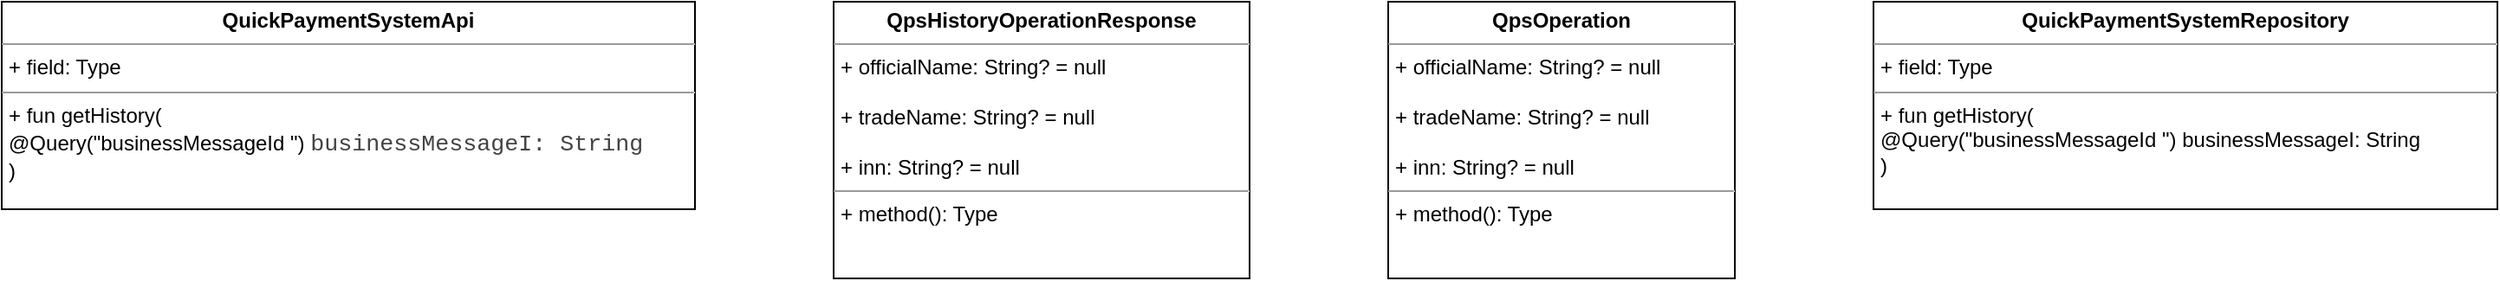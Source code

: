 <mxfile version="15.9.1" type="github">
  <diagram id="0NlRjVVHd5YGPN_s32ET" name="Page-1">
    <mxGraphModel dx="813" dy="417" grid="1" gridSize="10" guides="1" tooltips="1" connect="1" arrows="1" fold="1" page="1" pageScale="1" pageWidth="850" pageHeight="1100" math="0" shadow="0">
      <root>
        <mxCell id="0" />
        <mxCell id="1" parent="0" />
        <mxCell id="nEOxowRPshARL98gXEEM-1" value="&lt;p style=&quot;margin: 0px ; margin-top: 4px ; text-align: center&quot;&gt;&lt;b&gt;QuickPaymentSystemApi&lt;/b&gt;&lt;/p&gt;&lt;hr size=&quot;1&quot;&gt;&lt;p style=&quot;margin: 0px ; margin-left: 4px&quot;&gt;+ field: Type&lt;/p&gt;&lt;hr size=&quot;1&quot;&gt;&lt;p style=&quot;margin: 0px ; margin-left: 4px&quot;&gt;+ fun getHistory(&lt;/p&gt;&lt;p style=&quot;margin: 0px ; margin-left: 4px&quot;&gt;&lt;span&gt;	&lt;/span&gt;@Query(&quot;businessMessageId &quot;) &lt;span style=&quot;font-size: 10pt ; font-family: &amp;#34;courier new&amp;#34; ; color: rgb(67 , 67 , 67) ; background-color: transparent ; font-weight: 400 ; font-style: normal ; font-variant: normal ; text-decoration: none ; vertical-align: baseline&quot; id=&quot;docs-internal-guid-493928ac-7fff-fcde-9f78-01a0bb1bc673&quot;&gt;businessMessageI: String&lt;/span&gt;&lt;span style=&quot;font-size: 11pt ; font-family: &amp;#34;pt sans&amp;#34; , sans-serif ; color: rgb(67 , 67 , 67) ; background-color: transparent ; font-weight: 400 ; font-style: normal ; font-variant: normal ; text-decoration: none ; vertical-align: baseline&quot;&gt; &lt;/span&gt;&lt;/p&gt;&lt;p style=&quot;margin: 0px ; margin-left: 4px&quot;&gt;)&lt;/p&gt;" style="verticalAlign=top;align=left;overflow=fill;fontSize=12;fontFamily=Helvetica;html=1;" vertex="1" parent="1">
          <mxGeometry x="120" y="120" width="400" height="120" as="geometry" />
        </mxCell>
        <mxCell id="nEOxowRPshARL98gXEEM-2" value="&lt;p style=&quot;margin: 0px ; margin-top: 4px ; text-align: center&quot;&gt;&lt;b&gt;QpsHistoryOperationResponse&lt;/b&gt;&lt;/p&gt;&lt;hr size=&quot;1&quot;&gt;&lt;p style=&quot;margin: 0px ; margin-left: 4px&quot;&gt;+ officialName: String? = null&lt;/p&gt;&lt;p style=&quot;margin: 0px ; margin-left: 4px&quot;&gt;&lt;br&gt;&lt;/p&gt;&lt;p style=&quot;margin: 0px ; margin-left: 4px&quot;&gt;+ tradeName: String? = null&lt;/p&gt;&lt;p style=&quot;margin: 0px ; margin-left: 4px&quot;&gt;&lt;br&gt;&lt;/p&gt;&lt;p style=&quot;margin: 0px ; margin-left: 4px&quot;&gt;+ inn: String? = null&lt;/p&gt;&lt;hr size=&quot;1&quot;&gt;&lt;p style=&quot;margin: 0px ; margin-left: 4px&quot;&gt;+ method(): Type&lt;/p&gt;" style="verticalAlign=top;align=left;overflow=fill;fontSize=12;fontFamily=Helvetica;html=1;" vertex="1" parent="1">
          <mxGeometry x="600" y="120" width="240" height="160" as="geometry" />
        </mxCell>
        <mxCell id="nEOxowRPshARL98gXEEM-3" value="&lt;p style=&quot;margin: 0px ; margin-top: 4px ; text-align: center&quot;&gt;&lt;b&gt;QpsOperation&lt;/b&gt;&lt;/p&gt;&lt;hr size=&quot;1&quot;&gt;&lt;p style=&quot;margin: 0px ; margin-left: 4px&quot;&gt;+ officialName: String? = null&lt;br&gt;&lt;br&gt;+ tradeName: String? = null&lt;br&gt;&lt;br&gt;+ inn: String? = null&lt;/p&gt;&lt;hr size=&quot;1&quot;&gt;&lt;p style=&quot;margin: 0px ; margin-left: 4px&quot;&gt;+ method(): Type&lt;/p&gt;" style="verticalAlign=top;align=left;overflow=fill;fontSize=12;fontFamily=Helvetica;html=1;" vertex="1" parent="1">
          <mxGeometry x="920" y="120" width="200" height="160" as="geometry" />
        </mxCell>
        <mxCell id="nEOxowRPshARL98gXEEM-4" value="&lt;p style=&quot;margin: 0px ; margin-top: 4px ; text-align: center&quot;&gt;&lt;b&gt;QuickPaymentSystemRepository&lt;/b&gt;&lt;/p&gt;&lt;hr size=&quot;1&quot;&gt;&lt;p style=&quot;margin: 0px ; margin-left: 4px&quot;&gt;+ field: Type&lt;/p&gt;&lt;hr size=&quot;1&quot;&gt;&lt;p style=&quot;margin: 0px ; margin-left: 4px&quot;&gt;+ fun getHistory(&lt;/p&gt;&lt;p style=&quot;margin: 0px ; margin-left: 4px&quot;&gt;@Query(&quot;businessMessageId &quot;) businessMessageI: String&lt;br&gt;&lt;/p&gt;&lt;p style=&quot;margin: 0px ; margin-left: 4px&quot;&gt;)&lt;/p&gt;" style="verticalAlign=top;align=left;overflow=fill;fontSize=12;fontFamily=Helvetica;html=1;" vertex="1" parent="1">
          <mxGeometry x="1200" y="120" width="360" height="120" as="geometry" />
        </mxCell>
      </root>
    </mxGraphModel>
  </diagram>
</mxfile>
